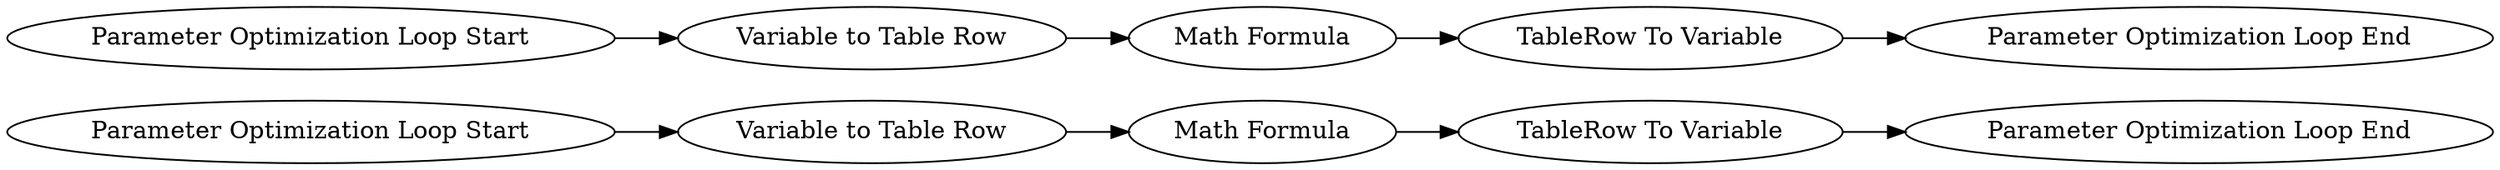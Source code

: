 digraph {
	142 -> 144
	147 -> 138
	145 -> 148
	148 -> 142
	138 -> 141
	137 -> 147
	144 -> 146
	141 -> 140
	148 [label="Variable to Table Row"]
	144 [label="TableRow To Variable"]
	137 [label="Parameter Optimization Loop Start"]
	140 [label="Parameter Optimization Loop End"]
	142 [label="Math Formula"]
	147 [label="Variable to Table Row"]
	138 [label="Math Formula"]
	145 [label="Parameter Optimization Loop Start"]
	146 [label="Parameter Optimization Loop End"]
	141 [label="TableRow To Variable"]
	rankdir=LR
}
